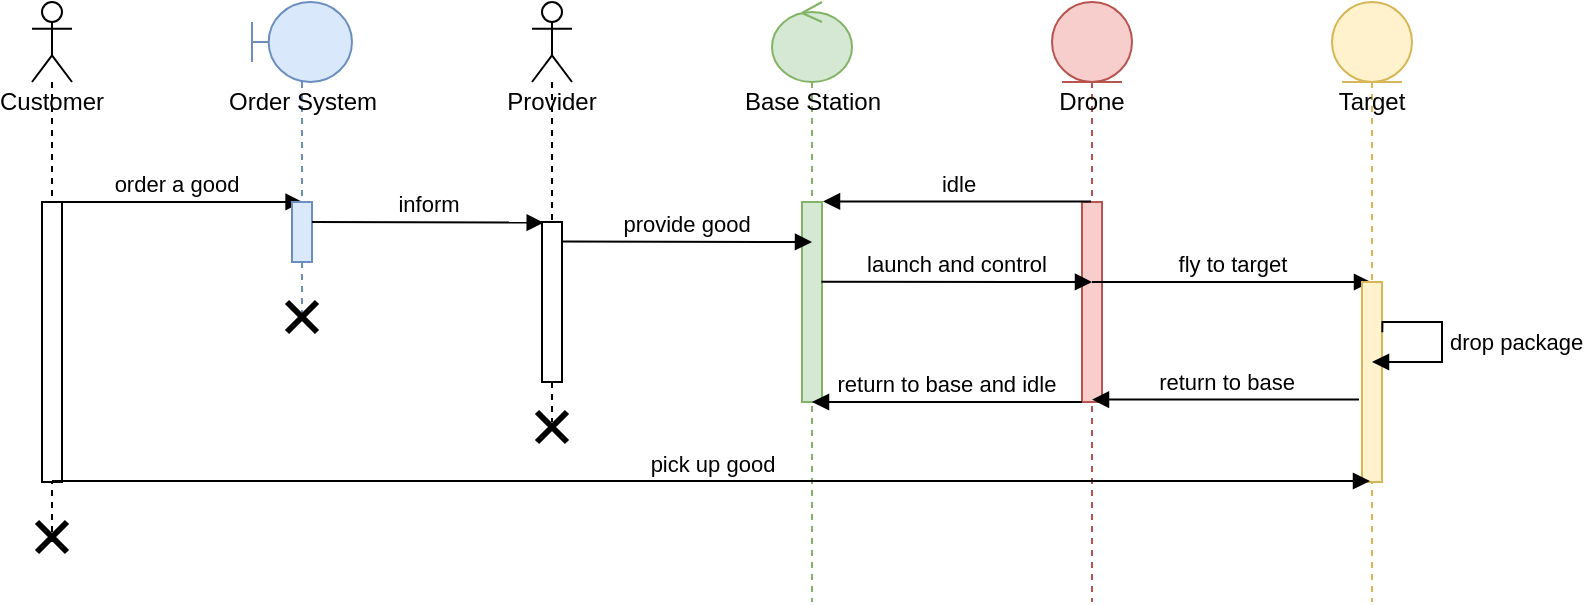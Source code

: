 <mxfile version="13.7.8" type="device"><diagram id="kgpKYQtTHZ0yAKxKKP6v" name="Page-1"><mxGraphModel dx="981" dy="526" grid="1" gridSize="10" guides="1" tooltips="1" connect="1" arrows="1" fold="1" page="1" pageScale="1" pageWidth="850" pageHeight="1100" math="0" shadow="0"><root><mxCell id="0"/><mxCell id="1" parent="0"/><mxCell id="OY3d4sxpBH0MEdXGCufD-9" value="Customer" style="shape=umlLifeline;participant=umlActor;perimeter=lifelinePerimeter;whiteSpace=wrap;html=1;container=1;collapsible=0;recursiveResize=0;verticalAlign=top;spacingTop=36;outlineConnect=0;align=center;size=40;" parent="1" vertex="1"><mxGeometry x="50" y="40" width="20" height="270" as="geometry"/></mxCell><mxCell id="OY3d4sxpBH0MEdXGCufD-18" value="" style="html=1;points=[];perimeter=orthogonalPerimeter;rounded=0;shadow=0;glass=0;sketch=0;strokeWidth=1;gradientColor=none;align=center;" parent="OY3d4sxpBH0MEdXGCufD-9" vertex="1"><mxGeometry x="5" y="100" width="10" height="140" as="geometry"/></mxCell><mxCell id="OY3d4sxpBH0MEdXGCufD-21" value="order a good" style="html=1;verticalAlign=bottom;endArrow=block;entryX=0.529;entryY=-0.002;entryDx=0;entryDy=0;entryPerimeter=0;" parent="OY3d4sxpBH0MEdXGCufD-9" target="OY3d4sxpBH0MEdXGCufD-19" edge="1"><mxGeometry width="80" relative="1" as="geometry"><mxPoint x="10" y="100" as="sourcePoint"/><mxPoint x="90" y="100" as="targetPoint"/></mxGeometry></mxCell><mxCell id="1gJX7lx77AazRV6v2mHt-2" value="" style="shape=umlDestroy;whiteSpace=wrap;html=1;strokeWidth=3;" vertex="1" parent="OY3d4sxpBH0MEdXGCufD-9"><mxGeometry x="2.5" y="260" width="15" height="15" as="geometry"/></mxCell><mxCell id="OY3d4sxpBH0MEdXGCufD-13" value="Order System" style="shape=umlLifeline;participant=umlBoundary;perimeter=lifelinePerimeter;html=1;container=1;collapsible=0;recursiveResize=0;verticalAlign=top;spacingTop=36;outlineConnect=0;rounded=0;shadow=0;glass=0;sketch=0;strokeWidth=1;align=center;labelPosition=center;verticalLabelPosition=middle;fillColor=#dae8fc;strokeColor=#6c8ebf;" parent="1" vertex="1"><mxGeometry x="160" y="40" width="50" height="160" as="geometry"/></mxCell><mxCell id="OY3d4sxpBH0MEdXGCufD-19" value="" style="html=1;points=[];perimeter=orthogonalPerimeter;rounded=0;shadow=0;glass=0;sketch=0;strokeWidth=1;align=center;fillColor=#dae8fc;strokeColor=#6c8ebf;" parent="OY3d4sxpBH0MEdXGCufD-13" vertex="1"><mxGeometry x="20" y="100" width="10" height="30" as="geometry"/></mxCell><mxCell id="OY3d4sxpBH0MEdXGCufD-23" value="inform" style="html=1;verticalAlign=bottom;endArrow=block;entryX=0.086;entryY=0.004;entryDx=0;entryDy=0;entryPerimeter=0;" parent="OY3d4sxpBH0MEdXGCufD-13" target="OY3d4sxpBH0MEdXGCufD-22" edge="1"><mxGeometry width="80" relative="1" as="geometry"><mxPoint x="30" y="110" as="sourcePoint"/><mxPoint x="110" y="110" as="targetPoint"/></mxGeometry></mxCell><mxCell id="1gJX7lx77AazRV6v2mHt-3" value="" style="shape=umlDestroy;whiteSpace=wrap;html=1;strokeWidth=3;" vertex="1" parent="OY3d4sxpBH0MEdXGCufD-13"><mxGeometry x="17.5" y="150" width="15" height="15" as="geometry"/></mxCell><mxCell id="OY3d4sxpBH0MEdXGCufD-14" value="Provider" style="shape=umlLifeline;participant=umlActor;perimeter=lifelinePerimeter;whiteSpace=wrap;html=1;container=1;collapsible=0;recursiveResize=0;verticalAlign=top;spacingTop=36;outlineConnect=0;rounded=0;shadow=0;glass=0;sketch=0;strokeWidth=1;gradientColor=none;align=center;" parent="1" vertex="1"><mxGeometry x="300" y="40" width="20" height="210" as="geometry"/></mxCell><mxCell id="OY3d4sxpBH0MEdXGCufD-22" value="" style="html=1;points=[];perimeter=orthogonalPerimeter;rounded=0;shadow=0;glass=0;sketch=0;strokeWidth=1;gradientColor=none;align=center;" parent="OY3d4sxpBH0MEdXGCufD-14" vertex="1"><mxGeometry x="5" y="110" width="10" height="80" as="geometry"/></mxCell><mxCell id="1gJX7lx77AazRV6v2mHt-4" value="" style="shape=umlDestroy;whiteSpace=wrap;html=1;strokeWidth=3;" vertex="1" parent="OY3d4sxpBH0MEdXGCufD-14"><mxGeometry x="2.5" y="205" width="15" height="15" as="geometry"/></mxCell><mxCell id="OY3d4sxpBH0MEdXGCufD-15" value="Base Station" style="shape=umlLifeline;participant=umlControl;perimeter=lifelinePerimeter;html=1;container=1;collapsible=0;recursiveResize=0;verticalAlign=top;spacingTop=36;outlineConnect=0;rounded=0;shadow=0;glass=0;sketch=0;strokeWidth=1;align=center;fillColor=#d5e8d4;strokeColor=#82b366;" parent="1" vertex="1"><mxGeometry x="420" y="40" width="40" height="300" as="geometry"/></mxCell><mxCell id="OY3d4sxpBH0MEdXGCufD-24" value="" style="html=1;points=[];perimeter=orthogonalPerimeter;rounded=0;shadow=0;glass=0;sketch=0;strokeWidth=1;align=center;fillColor=#d5e8d4;strokeColor=#82b366;" parent="OY3d4sxpBH0MEdXGCufD-15" vertex="1"><mxGeometry x="15" y="100" width="10" height="100" as="geometry"/></mxCell><mxCell id="OY3d4sxpBH0MEdXGCufD-16" value="Drone" style="shape=umlLifeline;participant=umlEntity;perimeter=lifelinePerimeter;whiteSpace=wrap;html=1;container=1;collapsible=0;recursiveResize=0;verticalAlign=top;spacingTop=36;outlineConnect=0;rounded=0;shadow=0;glass=0;sketch=0;strokeWidth=1;align=center;fillColor=#f8cecc;strokeColor=#b85450;" parent="1" vertex="1"><mxGeometry x="560" y="40" width="40" height="300" as="geometry"/></mxCell><mxCell id="OY3d4sxpBH0MEdXGCufD-26" value="" style="html=1;points=[];perimeter=orthogonalPerimeter;rounded=0;shadow=0;glass=0;sketch=0;strokeWidth=1;align=center;fillColor=#f8cecc;strokeColor=#b85450;" parent="OY3d4sxpBH0MEdXGCufD-16" vertex="1"><mxGeometry x="15" y="100" width="10" height="100" as="geometry"/></mxCell><mxCell id="OY3d4sxpBH0MEdXGCufD-30" value="fly to target" style="html=1;verticalAlign=bottom;endArrow=block;" parent="OY3d4sxpBH0MEdXGCufD-16" target="OY3d4sxpBH0MEdXGCufD-17" edge="1"><mxGeometry width="80" relative="1" as="geometry"><mxPoint x="20" y="140" as="sourcePoint"/><mxPoint x="100" y="140" as="targetPoint"/></mxGeometry></mxCell><mxCell id="OY3d4sxpBH0MEdXGCufD-17" value="Target" style="shape=umlLifeline;participant=umlEntity;perimeter=lifelinePerimeter;whiteSpace=wrap;html=1;container=1;collapsible=0;recursiveResize=0;verticalAlign=top;spacingTop=36;outlineConnect=0;rounded=0;shadow=0;glass=0;sketch=0;strokeWidth=1;align=center;fillColor=#fff2cc;strokeColor=#d6b656;" parent="1" vertex="1"><mxGeometry x="700" y="40" width="40" height="300" as="geometry"/></mxCell><mxCell id="OY3d4sxpBH0MEdXGCufD-29" value="" style="html=1;points=[];perimeter=orthogonalPerimeter;rounded=0;shadow=0;glass=0;sketch=0;strokeWidth=1;align=center;fillColor=#fff2cc;strokeColor=#d6b656;" parent="OY3d4sxpBH0MEdXGCufD-17" vertex="1"><mxGeometry x="15" y="140" width="10" height="100" as="geometry"/></mxCell><mxCell id="OY3d4sxpBH0MEdXGCufD-32" value="drop package" style="edgeStyle=orthogonalEdgeStyle;html=1;align=left;spacingLeft=2;endArrow=block;rounded=0;exitX=1.016;exitY=0.251;exitDx=0;exitDy=0;exitPerimeter=0;" parent="OY3d4sxpBH0MEdXGCufD-17" source="OY3d4sxpBH0MEdXGCufD-29" edge="1"><mxGeometry relative="1" as="geometry"><mxPoint x="30" y="160" as="sourcePoint"/><Array as="points"><mxPoint x="55" y="160"/><mxPoint x="55" y="180"/></Array><mxPoint x="20" y="180" as="targetPoint"/></mxGeometry></mxCell><mxCell id="OY3d4sxpBH0MEdXGCufD-25" value="provide good" style="html=1;verticalAlign=bottom;endArrow=block;exitX=0.971;exitY=0.122;exitDx=0;exitDy=0;exitPerimeter=0;" parent="1" source="OY3d4sxpBH0MEdXGCufD-22" edge="1"><mxGeometry width="80" relative="1" as="geometry"><mxPoint x="320" y="160" as="sourcePoint"/><mxPoint x="440" y="160" as="targetPoint"/></mxGeometry></mxCell><mxCell id="OY3d4sxpBH0MEdXGCufD-27" value="idle" style="html=1;verticalAlign=bottom;endArrow=block;entryX=1.051;entryY=-0.003;entryDx=0;entryDy=0;entryPerimeter=0;" parent="1" source="OY3d4sxpBH0MEdXGCufD-16" target="OY3d4sxpBH0MEdXGCufD-24" edge="1"><mxGeometry width="80" relative="1" as="geometry"><mxPoint x="575" y="160" as="sourcePoint"/><mxPoint x="450" y="158" as="targetPoint"/></mxGeometry></mxCell><mxCell id="OY3d4sxpBH0MEdXGCufD-28" value="launch and control" style="html=1;verticalAlign=bottom;endArrow=block;exitX=0.971;exitY=0.399;exitDx=0;exitDy=0;exitPerimeter=0;" parent="1" source="OY3d4sxpBH0MEdXGCufD-24" edge="1"><mxGeometry width="80" relative="1" as="geometry"><mxPoint x="450" y="180" as="sourcePoint"/><mxPoint x="580" y="180" as="targetPoint"/></mxGeometry></mxCell><mxCell id="OY3d4sxpBH0MEdXGCufD-34" value="return to base" style="html=1;verticalAlign=bottom;endArrow=block;exitX=-0.152;exitY=0.588;exitDx=0;exitDy=0;exitPerimeter=0;" parent="1" source="OY3d4sxpBH0MEdXGCufD-29" target="OY3d4sxpBH0MEdXGCufD-16" edge="1"><mxGeometry width="80" relative="1" as="geometry"><mxPoint x="610" y="240" as="sourcePoint"/><mxPoint x="690" y="240" as="targetPoint"/></mxGeometry></mxCell><mxCell id="OY3d4sxpBH0MEdXGCufD-35" value="return to base and idle" style="html=1;verticalAlign=bottom;endArrow=block;exitX=0;exitY=0.75;exitDx=0;exitDy=0;exitPerimeter=0;" parent="1" edge="1"><mxGeometry width="80" relative="1" as="geometry"><mxPoint x="574.98" y="240" as="sourcePoint"/><mxPoint x="440.004" y="240" as="targetPoint"/></mxGeometry></mxCell><mxCell id="1gJX7lx77AazRV6v2mHt-1" value="pick up good" style="html=1;verticalAlign=bottom;endArrow=block;entryX=0.4;entryY=0.995;entryDx=0;entryDy=0;entryPerimeter=0;" edge="1" parent="1" source="OY3d4sxpBH0MEdXGCufD-9" target="OY3d4sxpBH0MEdXGCufD-29"><mxGeometry width="80" relative="1" as="geometry"><mxPoint x="490" y="290" as="sourcePoint"/><mxPoint x="440" y="360" as="targetPoint"/></mxGeometry></mxCell></root></mxGraphModel></diagram></mxfile>